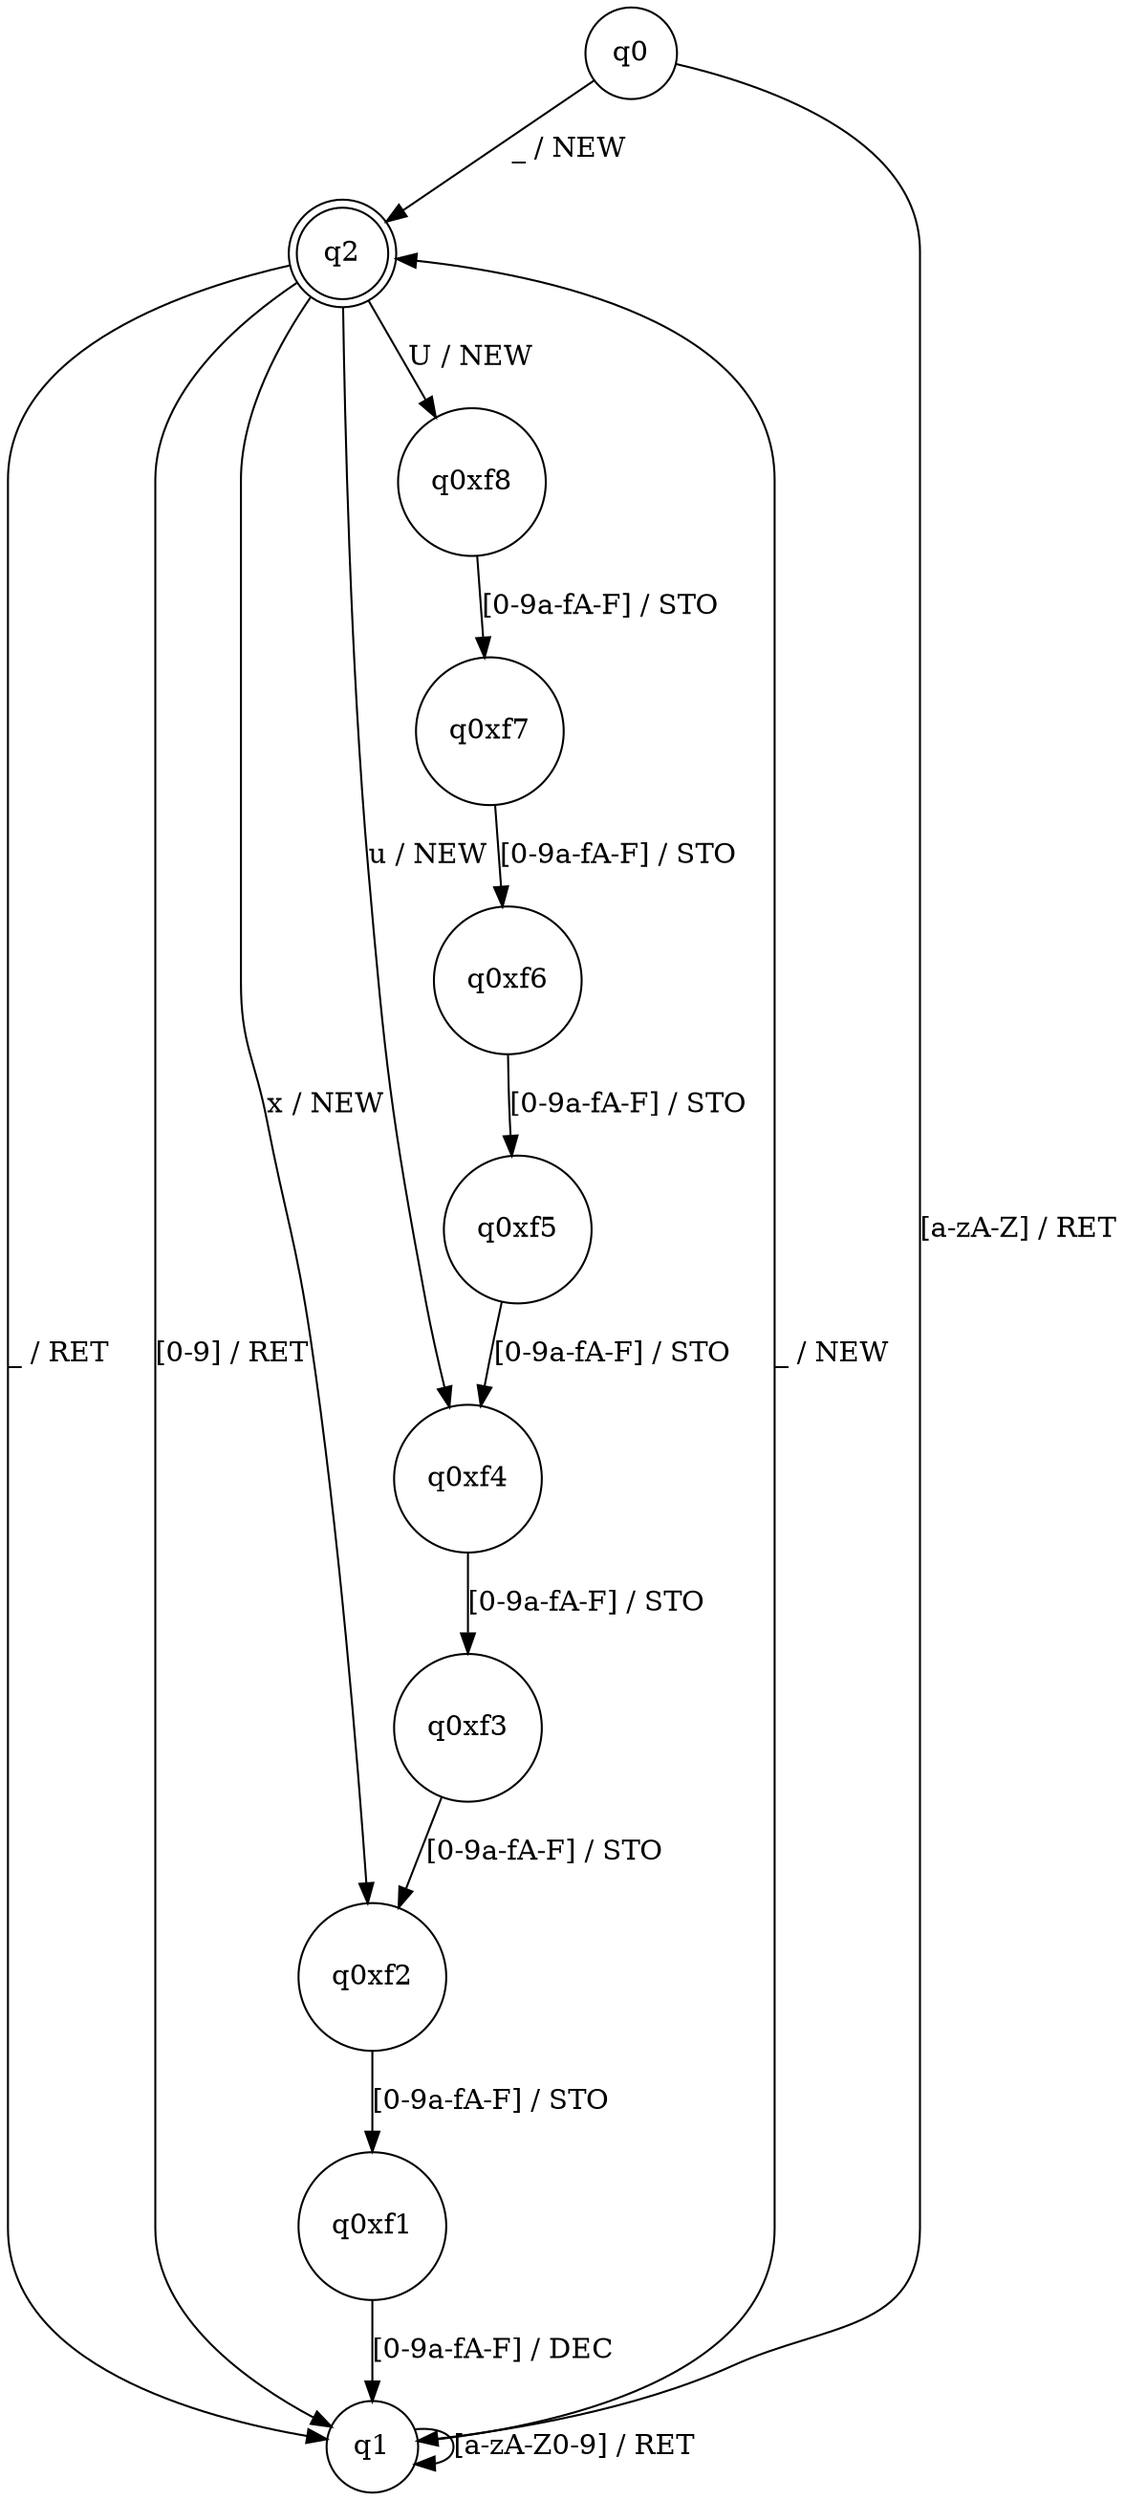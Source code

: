 // Finite state machine recognising (and decoding) underscoded strings.
//
// Meaning of output actions:
//
// RET
//   Return Unicode equivalent of input character.
// NEW
//   Start encoded character.
// STO
//   Append value of input character to current encoded character.
// DEC
//   Decode into Unicode and return current encoded character.
//
// This file has been placed in the public domain.

digraph finite_state_machine {
	graph [ rankdir = q ];

	node [ shape = circle ];
	q2 [ shape = doublecircle ];

	q0 -> q2 [ label = "_ / NEW" ];
	q2 -> q1 [ label = "_ / RET" ];
	q2 -> q1 [ label = "[0-9] / RET" ];
	q2 -> q0xf2 [ label = "x / NEW" ];
	q2 -> q0xf4 [ label = "u / NEW" ];
	q2 -> q0xf8 [ label = "U / NEW" ];

	q0 -> q1 [ label = "[a-zA-Z] / RET" ];
	q1 -> q1 [ label = "[a-zA-Z0-9] / RET" ];
	q1 -> q2 [ label = "_ / NEW" ];

	q0xf8 -> q0xf7 [ label = "[0-9a-fA-F] / STO" ];
	q0xf7 -> q0xf6 [ label = "[0-9a-fA-F] / STO" ];
	q0xf6 -> q0xf5 [ label = "[0-9a-fA-F] / STO" ];
	q0xf5 -> q0xf4 [ label = "[0-9a-fA-F] / STO" ];
	q0xf4 -> q0xf3 [ label = "[0-9a-fA-F] / STO" ];
	q0xf3 -> q0xf2 [ label = "[0-9a-fA-F] / STO" ];
	q0xf2 -> q0xf1 [ label = "[0-9a-fA-F] / STO" ];
	q0xf1 -> q1 [ label = "[0-9a-fA-F] / DEC" ];
}
